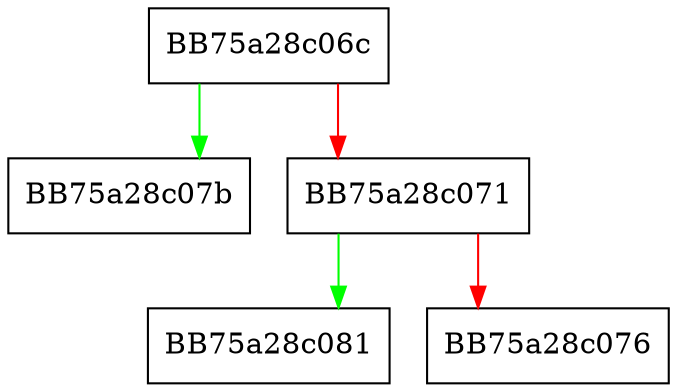 digraph sqlite3_stricmp {
  node [shape="box"];
  graph [splines=ortho];
  BB75a28c06c -> BB75a28c07b [color="green"];
  BB75a28c06c -> BB75a28c071 [color="red"];
  BB75a28c071 -> BB75a28c081 [color="green"];
  BB75a28c071 -> BB75a28c076 [color="red"];
}